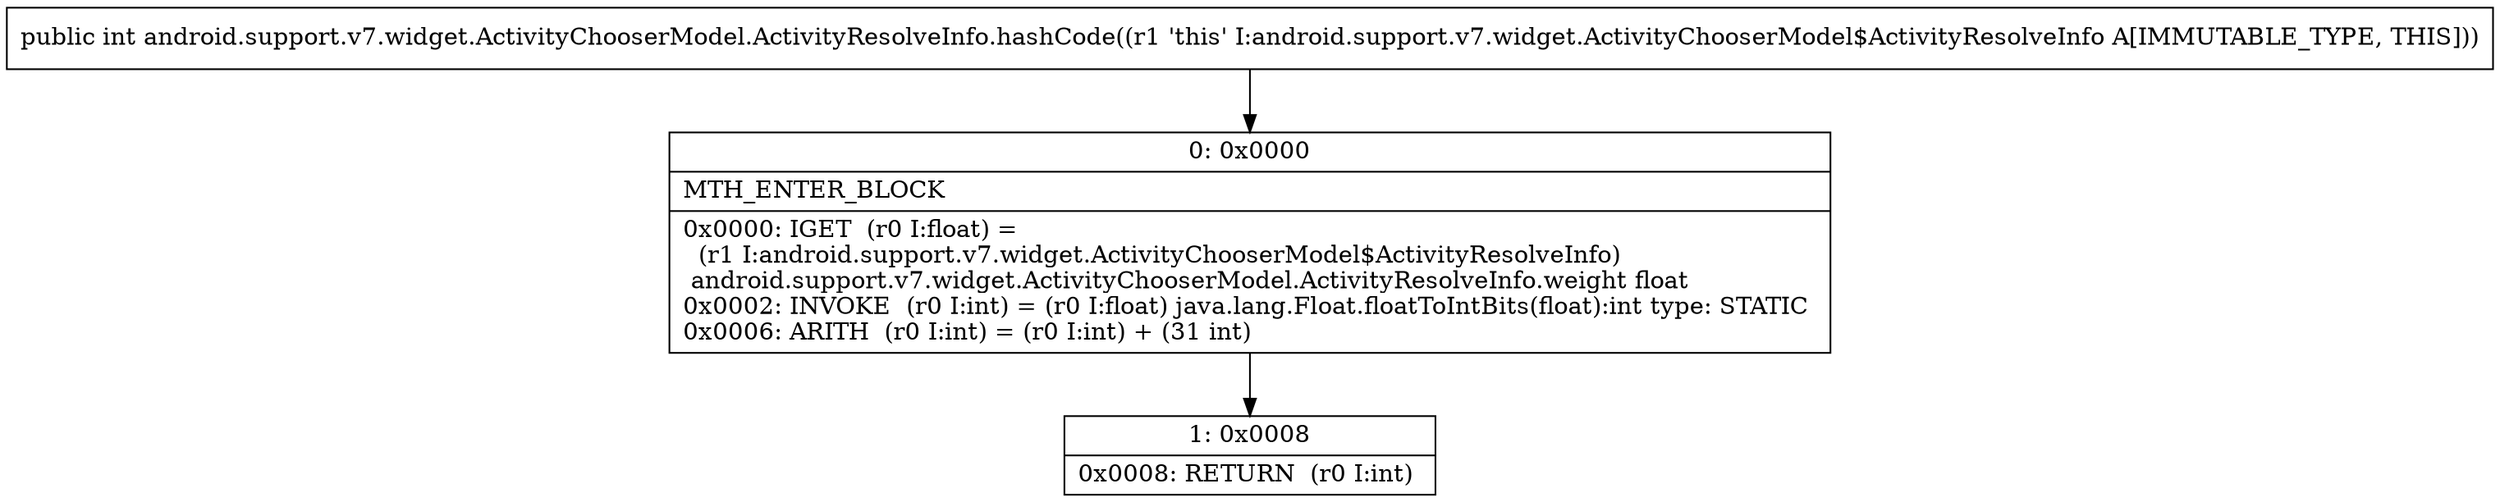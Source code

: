 digraph "CFG forandroid.support.v7.widget.ActivityChooserModel.ActivityResolveInfo.hashCode()I" {
Node_0 [shape=record,label="{0\:\ 0x0000|MTH_ENTER_BLOCK\l|0x0000: IGET  (r0 I:float) = \l  (r1 I:android.support.v7.widget.ActivityChooserModel$ActivityResolveInfo)\l android.support.v7.widget.ActivityChooserModel.ActivityResolveInfo.weight float \l0x0002: INVOKE  (r0 I:int) = (r0 I:float) java.lang.Float.floatToIntBits(float):int type: STATIC \l0x0006: ARITH  (r0 I:int) = (r0 I:int) + (31 int) \l}"];
Node_1 [shape=record,label="{1\:\ 0x0008|0x0008: RETURN  (r0 I:int) \l}"];
MethodNode[shape=record,label="{public int android.support.v7.widget.ActivityChooserModel.ActivityResolveInfo.hashCode((r1 'this' I:android.support.v7.widget.ActivityChooserModel$ActivityResolveInfo A[IMMUTABLE_TYPE, THIS])) }"];
MethodNode -> Node_0;
Node_0 -> Node_1;
}

